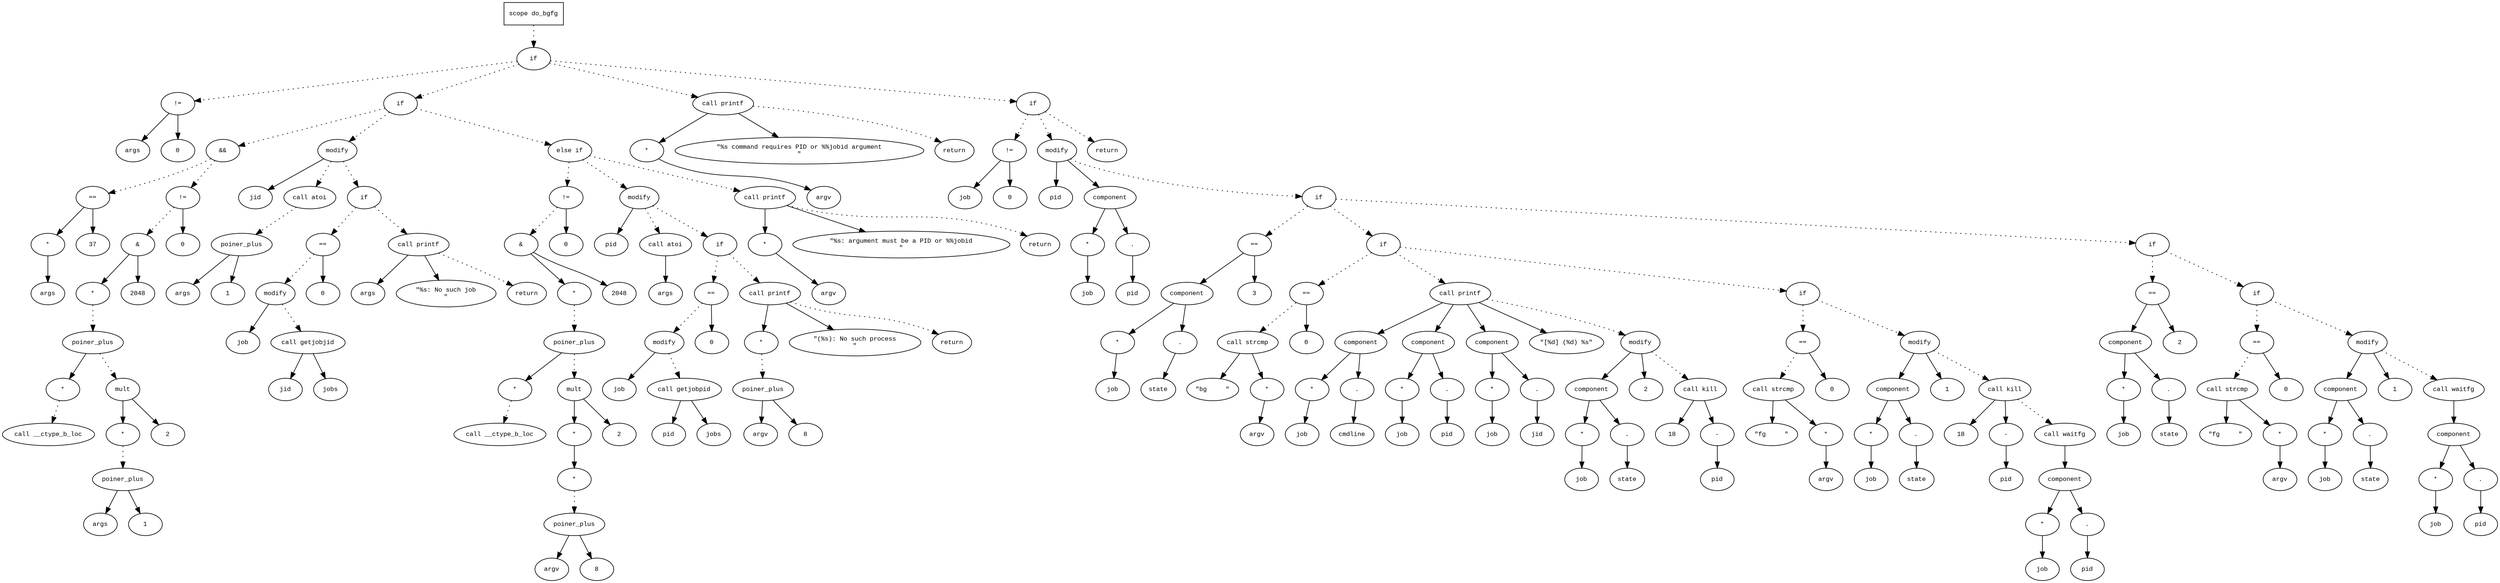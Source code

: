 digraph AST {
  graph [fontname="Times New Roman",fontsize=10];
  node  [fontname="Courier New",fontsize=10];
  edge  [fontname="Times New Roman",fontsize=10];

  node1 [label="scope do_bgfg",shape=box];
  node2 [label="if",shape=ellipse];
  node1 -> node2 [style=dotted];
  node3 [label="!=",shape=ellipse];
  node4 [label="args",shape=ellipse];
  node3 -> node4;
  node5 [label="0",shape=ellipse];
  node3 -> node5;
  node2 -> node3 [style=dotted];
  node6 [label="if",shape=ellipse];
  node2 -> node6 [style=dotted];
  node7 [label="&&",shape=ellipse];
  node8 [label="==",shape=ellipse];
  node9 [label="*",shape=ellipse];
  node10 [label="args",shape=ellipse];
  node9 -> node10;
  node8 -> node9;
  node11 [label="37",shape=ellipse];
  node8 -> node11;
  node7 -> node8 [style=dotted];
  node12 [label="!=",shape=ellipse];
  node13 [label="&",shape=ellipse];
  node14 [label="*",shape=ellipse];
  node15 [label="poiner_plus",shape=ellipse];
  node16 [label="*",shape=ellipse];
  node17 [label="call __ctype_b_loc",shape=ellipse];
  node16 -> node17 [style=dotted];
  node15 -> node16;
  node18 [label="mult",shape=ellipse];
  node19 [label="*",shape=ellipse];
  node20 [label="poiner_plus",shape=ellipse];
  node21 [label="args",shape=ellipse];
  node20 -> node21;
  node22 [label="1",shape=ellipse];
  node20 -> node22;
  node19 -> node20 [style=dotted];
  node18 -> node19;
  node23 [label="2",shape=ellipse];
  node18 -> node23;
  node15 -> node18 [style=dotted];
  node14 -> node15 [style=dotted];
  node13 -> node14;
  node24 [label="2048",shape=ellipse];
  node13 -> node24;
  node12 -> node13 [style=dotted];
  node25 [label="0",shape=ellipse];
  node12 -> node25;
  node7 -> node12 [style=dotted];
  node6 -> node7 [style=dotted];
  node26 [label="modify",shape=ellipse];
  node27 [label="jid",shape=ellipse];
  node26 -> node27;
  node28 [label="call atoi",shape=ellipse];
  node29 [label="poiner_plus",shape=ellipse];
  node30 [label="args",shape=ellipse];
  node29 -> node30;
  node31 [label="1",shape=ellipse];
  node29 -> node31;
  node28 -> node29 [style=dotted];
  node26 -> node28 [style=dotted];
  node6 -> node26 [style=dotted];
  node32 [label="if",shape=ellipse];
  node26 -> node32 [style=dotted];
  node33 [label="==",shape=ellipse];
  node34 [label="modify",shape=ellipse];
  node35 [label="job",shape=ellipse];
  node34 -> node35;
  node36 [label="call getjobjid",shape=ellipse];
  node37 [label="jid",shape=ellipse];
  node36 -> node37;
  node38 [label="jobs",shape=ellipse];
  node36 -> node38;
  node34 -> node36 [style=dotted];
  node33 -> node34 [style=dotted];
  node39 [label="0",shape=ellipse];
  node33 -> node39;
  node32 -> node33 [style=dotted];
  node40 [label="call printf",shape=ellipse];
  node41 [label="args",shape=ellipse];
  node40 -> node41;
  node42 [label="\"%s: No such job
\"",shape=ellipse];
  node40 -> node42;
  node32 -> node40 [style=dotted];
  node43 [label="return",shape=ellipse];
  node40 -> node43 [style=dotted];
  node44 [label="else if",shape=ellipse];
  node6 -> node44 [style=dotted];
  node45 [label="!=",shape=ellipse];
  node46 [label="&",shape=ellipse];
  node47 [label="*",shape=ellipse];
  node48 [label="poiner_plus",shape=ellipse];
  node49 [label="*",shape=ellipse];
  node50 [label="call __ctype_b_loc",shape=ellipse];
  node49 -> node50 [style=dotted];
  node48 -> node49;
  node51 [label="mult",shape=ellipse];
  node52 [label="*",shape=ellipse];
  node53 [label="*",shape=ellipse];
  node54 [label="poiner_plus",shape=ellipse];
  node55 [label="argv",shape=ellipse];
  node54 -> node55;
  node56 [label="8",shape=ellipse];
  node54 -> node56;
  node53 -> node54 [style=dotted];
  node52 -> node53;
  node51 -> node52;
  node57 [label="2",shape=ellipse];
  node51 -> node57;
  node48 -> node51 [style=dotted];
  node47 -> node48 [style=dotted];
  node46 -> node47;
  node58 [label="2048",shape=ellipse];
  node46 -> node58;
  node45 -> node46 [style=dotted];
  node59 [label="0",shape=ellipse];
  node45 -> node59;
  node44 -> node45 [style=dotted];
  node60 [label="modify",shape=ellipse];
  node61 [label="pid",shape=ellipse];
  node60 -> node61;
  node62 [label="call atoi",shape=ellipse];
  node63 [label="args",shape=ellipse];
  node62 -> node63;
  node60 -> node62 [style=dotted];
  node44 -> node60 [style=dotted];
  node64 [label="if",shape=ellipse];
  node60 -> node64 [style=dotted];
  node65 [label="==",shape=ellipse];
  node66 [label="modify",shape=ellipse];
  node67 [label="job",shape=ellipse];
  node66 -> node67;
  node68 [label="call getjobpid",shape=ellipse];
  node69 [label="pid",shape=ellipse];
  node68 -> node69;
  node70 [label="jobs",shape=ellipse];
  node68 -> node70;
  node66 -> node68 [style=dotted];
  node65 -> node66 [style=dotted];
  node71 [label="0",shape=ellipse];
  node65 -> node71;
  node64 -> node65 [style=dotted];
  node72 [label="call printf",shape=ellipse];
  node73 [label="*",shape=ellipse];
  node74 [label="poiner_plus",shape=ellipse];
  node75 [label="argv",shape=ellipse];
  node74 -> node75;
  node76 [label="8",shape=ellipse];
  node74 -> node76;
  node73 -> node74 [style=dotted];
  node72 -> node73;
  node77 [label="\"(%s): No such process
\"",shape=ellipse];
  node72 -> node77;
  node64 -> node72 [style=dotted];
  node78 [label="return",shape=ellipse];
  node72 -> node78 [style=dotted];
  node79 [label="call printf",shape=ellipse];
  node80 [label="*",shape=ellipse];
  node81 [label="argv",shape=ellipse];
  node80 -> node81;
  node79 -> node80;
  node82 [label="\"%s: argument must be a PID or %%jobid
\"",shape=ellipse];
  node79 -> node82;
  node44 -> node79 [style=dotted];
  node83 [label="return",shape=ellipse];
  node79 -> node83 [style=dotted];
  node84 [label="call printf",shape=ellipse];
  node85 [label="*",shape=ellipse];
  node86 [label="argv",shape=ellipse];
  node85 -> node86;
  node84 -> node85;
  node87 [label="\"%s command requires PID or %%jobid argument
\"",shape=ellipse];
  node84 -> node87;
  node2 -> node84 [style=dotted];
  node88 [label="return",shape=ellipse];
  node84 -> node88 [style=dotted];
  node89 [label="if",shape=ellipse];
  node2 -> node89 [style=dotted];
  node90 [label="!=",shape=ellipse];
  node91 [label="job",shape=ellipse];
  node90 -> node91;
  node92 [label="0",shape=ellipse];
  node90 -> node92;
  node89 -> node90 [style=dotted];
  node93 [label="modify",shape=ellipse];
  node94 [label="pid",shape=ellipse];
  node93 -> node94;
  node95 [label="component",shape=ellipse];
  node93 -> node95;
  node96 [label="*",shape=ellipse];
  node97 [label="job",shape=ellipse];
  node96 -> node97;
  node95 -> node96;
  node98 [label=".",shape=ellipse];
  node95 -> node98;
  node99 [label="pid",shape=ellipse];
  node98 -> node99;
  node89 -> node93 [style=dotted];
  node100 [label="if",shape=ellipse];
  node93 -> node100 [style=dotted];
  node101 [label="==",shape=ellipse];
  node102 [label="component",shape=ellipse];
  node101 -> node102;
  node103 [label="*",shape=ellipse];
  node104 [label="job",shape=ellipse];
  node103 -> node104;
  node102 -> node103;
  node105 [label=".",shape=ellipse];
  node102 -> node105;
  node106 [label="state",shape=ellipse];
  node105 -> node106;
  node107 [label="3",shape=ellipse];
  node101 -> node107;
  node100 -> node101 [style=dotted];
  node108 [label="if",shape=ellipse];
  node100 -> node108 [style=dotted];
  node109 [label="==",shape=ellipse];
  node110 [label="call strcmp",shape=ellipse];
  node111 [label="\"bg     \"",shape=ellipse];
  node110 -> node111;
  node112 [label="*",shape=ellipse];
  node113 [label="argv",shape=ellipse];
  node112 -> node113;
  node110 -> node112;
  node109 -> node110 [style=dotted];
  node114 [label="0",shape=ellipse];
  node109 -> node114;
  node108 -> node109 [style=dotted];
  node115 [label="call printf",shape=ellipse];
  node116 [label="component",shape=ellipse];
  node115 -> node116;
  node117 [label="*",shape=ellipse];
  node118 [label="job",shape=ellipse];
  node117 -> node118;
  node116 -> node117;
  node119 [label=".",shape=ellipse];
  node116 -> node119;
  node120 [label="cmdline",shape=ellipse];
  node119 -> node120;
  node121 [label="component",shape=ellipse];
  node115 -> node121;
  node122 [label="*",shape=ellipse];
  node123 [label="job",shape=ellipse];
  node122 -> node123;
  node121 -> node122;
  node124 [label=".",shape=ellipse];
  node121 -> node124;
  node125 [label="pid",shape=ellipse];
  node124 -> node125;
  node126 [label="component",shape=ellipse];
  node115 -> node126;
  node127 [label="*",shape=ellipse];
  node128 [label="job",shape=ellipse];
  node127 -> node128;
  node126 -> node127;
  node129 [label=".",shape=ellipse];
  node126 -> node129;
  node130 [label="jid",shape=ellipse];
  node129 -> node130;
  node131 [label="\"[%d] (%d) %s\"",shape=ellipse];
  node115 -> node131;
  node108 -> node115 [style=dotted];
  node132 [label="modify",shape=ellipse];
  node133 [label="component",shape=ellipse];
  node132 -> node133;
  node134 [label="*",shape=ellipse];
  node135 [label="job",shape=ellipse];
  node134 -> node135;
  node133 -> node134;
  node136 [label=".",shape=ellipse];
  node133 -> node136;
  node137 [label="state",shape=ellipse];
  node136 -> node137;
  node138 [label="2",shape=ellipse];
  node132 -> node138;
  node115 -> node132 [style=dotted];
  node139 [label="call kill",shape=ellipse];
  node140 [label="18",shape=ellipse];
  node139 -> node140;
  node141 [label="-",shape=ellipse];
  node142 [label="pid",shape=ellipse];
  node141 -> node142;
  node139 -> node141;
  node132 -> node139 [style=dotted];
  node143 [label="if",shape=ellipse];
  node108 -> node143 [style=dotted];
  node144 [label="==",shape=ellipse];
  node145 [label="call strcmp",shape=ellipse];
  node146 [label="\"fg     \"",shape=ellipse];
  node145 -> node146;
  node147 [label="*",shape=ellipse];
  node148 [label="argv",shape=ellipse];
  node147 -> node148;
  node145 -> node147;
  node144 -> node145 [style=dotted];
  node149 [label="0",shape=ellipse];
  node144 -> node149;
  node143 -> node144 [style=dotted];
  node150 [label="modify",shape=ellipse];
  node151 [label="component",shape=ellipse];
  node150 -> node151;
  node152 [label="*",shape=ellipse];
  node153 [label="job",shape=ellipse];
  node152 -> node153;
  node151 -> node152;
  node154 [label=".",shape=ellipse];
  node151 -> node154;
  node155 [label="state",shape=ellipse];
  node154 -> node155;
  node156 [label="1",shape=ellipse];
  node150 -> node156;
  node143 -> node150 [style=dotted];
  node157 [label="call kill",shape=ellipse];
  node158 [label="18",shape=ellipse];
  node157 -> node158;
  node159 [label="-",shape=ellipse];
  node160 [label="pid",shape=ellipse];
  node159 -> node160;
  node157 -> node159;
  node150 -> node157 [style=dotted];
  node161 [label="call waitfg",shape=ellipse];
  node162 [label="component",shape=ellipse];
  node161 -> node162;
  node163 [label="*",shape=ellipse];
  node164 [label="job",shape=ellipse];
  node163 -> node164;
  node162 -> node163;
  node165 [label=".",shape=ellipse];
  node162 -> node165;
  node166 [label="pid",shape=ellipse];
  node165 -> node166;
  node157 -> node161 [style=dotted];
  node167 [label="if",shape=ellipse];
  node100 -> node167 [style=dotted];
  node168 [label="==",shape=ellipse];
  node169 [label="component",shape=ellipse];
  node168 -> node169;
  node170 [label="*",shape=ellipse];
  node171 [label="job",shape=ellipse];
  node170 -> node171;
  node169 -> node170;
  node172 [label=".",shape=ellipse];
  node169 -> node172;
  node173 [label="state",shape=ellipse];
  node172 -> node173;
  node174 [label="2",shape=ellipse];
  node168 -> node174;
  node167 -> node168 [style=dotted];
  node175 [label="if",shape=ellipse];
  node167 -> node175 [style=dotted];
  node176 [label="==",shape=ellipse];
  node177 [label="call strcmp",shape=ellipse];
  node178 [label="\"fg     \"",shape=ellipse];
  node177 -> node178;
  node179 [label="*",shape=ellipse];
  node180 [label="argv",shape=ellipse];
  node179 -> node180;
  node177 -> node179;
  node176 -> node177 [style=dotted];
  node181 [label="0",shape=ellipse];
  node176 -> node181;
  node175 -> node176 [style=dotted];
  node182 [label="modify",shape=ellipse];
  node183 [label="component",shape=ellipse];
  node182 -> node183;
  node184 [label="*",shape=ellipse];
  node185 [label="job",shape=ellipse];
  node184 -> node185;
  node183 -> node184;
  node186 [label=".",shape=ellipse];
  node183 -> node186;
  node187 [label="state",shape=ellipse];
  node186 -> node187;
  node188 [label="1",shape=ellipse];
  node182 -> node188;
  node175 -> node182 [style=dotted];
  node189 [label="call waitfg",shape=ellipse];
  node190 [label="component",shape=ellipse];
  node189 -> node190;
  node191 [label="*",shape=ellipse];
  node192 [label="job",shape=ellipse];
  node191 -> node192;
  node190 -> node191;
  node193 [label=".",shape=ellipse];
  node190 -> node193;
  node194 [label="pid",shape=ellipse];
  node193 -> node194;
  node182 -> node189 [style=dotted];
  node195 [label="return",shape=ellipse];
  node89 -> node195 [style=dotted];
} 